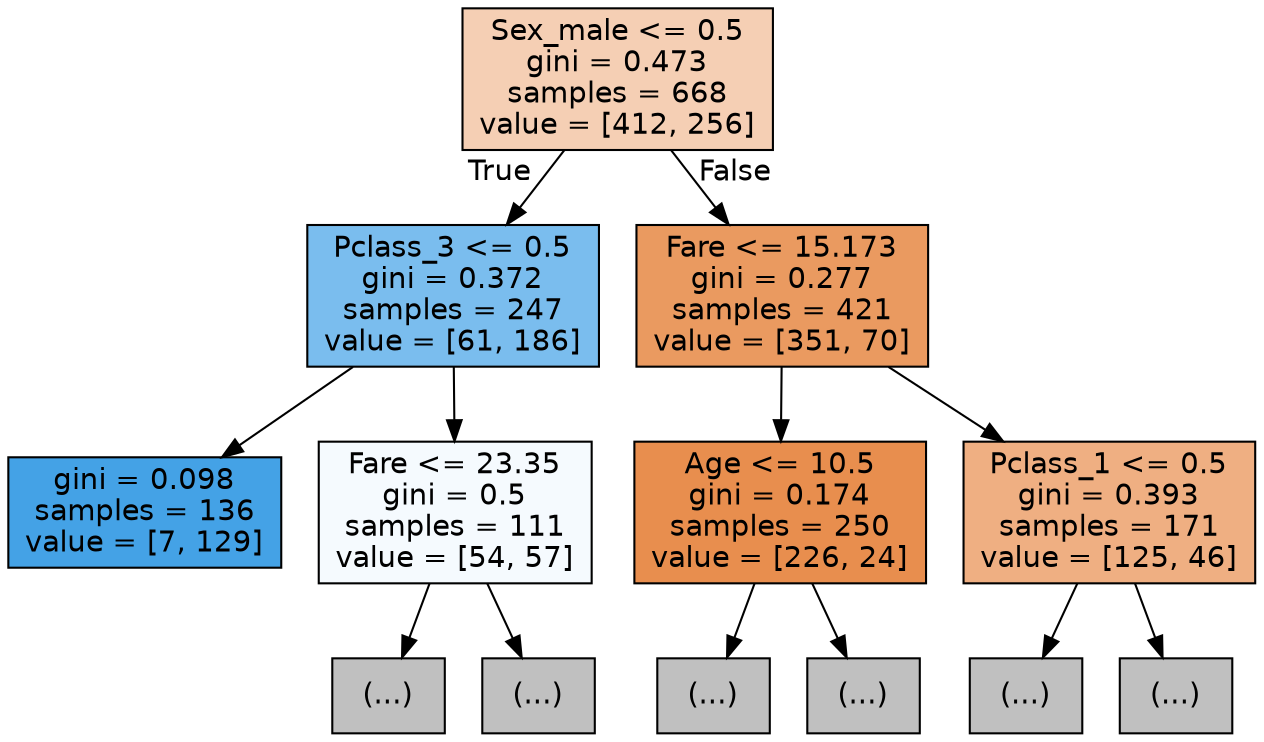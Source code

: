 digraph Tree {
node [shape=box, style="filled", color="black", fontname="helvetica"] ;
edge [fontname="helvetica"] ;
0 [label="Sex_male <= 0.5\ngini = 0.473\nsamples = 668\nvalue = [412, 256]", fillcolor="#f5cfb4"] ;
1 [label="Pclass_3 <= 0.5\ngini = 0.372\nsamples = 247\nvalue = [61, 186]", fillcolor="#7abdee"] ;
0 -> 1 [labeldistance=2.5, labelangle=45, headlabel="True"] ;
3 [label="gini = 0.098\nsamples = 136\nvalue = [7, 129]", fillcolor="#44a2e6"] ;
1 -> 3 ;
4 [label="Fare <= 23.35\ngini = 0.5\nsamples = 111\nvalue = [54, 57]", fillcolor="#f5fafe"] ;
1 -> 4 ;
5 [label="(...)", fillcolor="#C0C0C0"] ;
4 -> 5 ;
6 [label="(...)", fillcolor="#C0C0C0"] ;
4 -> 6 ;
2 [label="Fare <= 15.173\ngini = 0.277\nsamples = 421\nvalue = [351, 70]", fillcolor="#ea9a60"] ;
0 -> 2 [labeldistance=2.5, labelangle=-45, headlabel="False"] ;
7 [label="Age <= 10.5\ngini = 0.174\nsamples = 250\nvalue = [226, 24]", fillcolor="#e88e4e"] ;
2 -> 7 ;
9 [label="(...)", fillcolor="#C0C0C0"] ;
7 -> 9 ;
10 [label="(...)", fillcolor="#C0C0C0"] ;
7 -> 10 ;
8 [label="Pclass_1 <= 0.5\ngini = 0.393\nsamples = 171\nvalue = [125, 46]", fillcolor="#efaf82"] ;
2 -> 8 ;
13 [label="(...)", fillcolor="#C0C0C0"] ;
8 -> 13 ;
14 [label="(...)", fillcolor="#C0C0C0"] ;
8 -> 14 ;
}